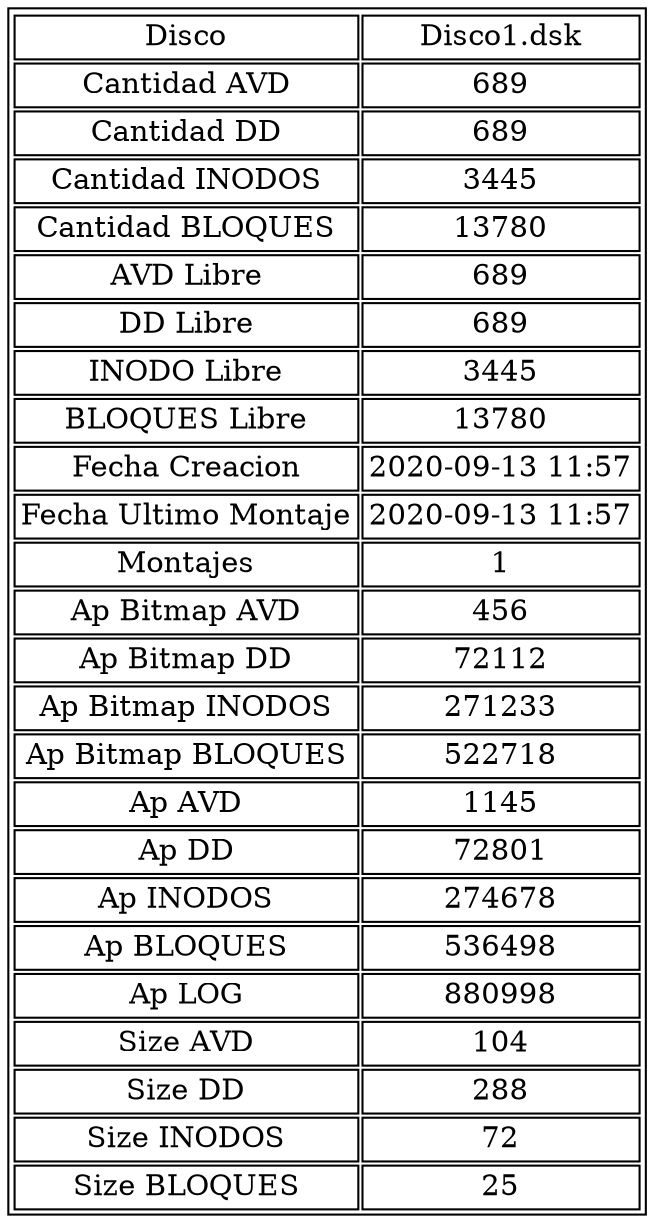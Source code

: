 digraph g{
node [shape=plain] 
 a0 [label=<<TABLE><TR><TD>Disco</TD><TD>Disco1.dsk</TD></TR><TR><TD>Cantidad AVD</TD><TD>689</TD></TR><TR><TD>Cantidad DD</TD><TD>689</TD></TR><TR><TD>Cantidad INODOS</TD><TD>3445</TD></TR><TR><TD>Cantidad BLOQUES</TD><TD>13780</TD></TR><TR><TD>AVD Libre</TD><TD>689</TD></TR><TR><TD>DD Libre</TD><TD>689</TD></TR><TR><TD>INODO Libre</TD><TD>3445</TD></TR><TR><TD>BLOQUES Libre</TD><TD>13780</TD></TR><TR><TD>Fecha Creacion</TD><TD>2020-09-13 11:57</TD></TR><TR><TD>Fecha Ultimo Montaje</TD><TD>2020-09-13 11:57</TD></TR><TR><TD>Montajes</TD><TD>1</TD></TR><TR><TD>Ap Bitmap AVD</TD><TD>456</TD></TR><TR><TD>Ap Bitmap DD</TD><TD>72112</TD></TR><TR><TD>Ap Bitmap INODOS</TD><TD>271233</TD></TR><TR><TD>Ap Bitmap BLOQUES</TD><TD>522718</TD></TR><TR><TD>Ap AVD</TD><TD>1145</TD></TR><TR><TD>Ap DD</TD><TD>72801</TD></TR><TR><TD>Ap INODOS</TD><TD>274678</TD></TR><TR><TD>Ap BLOQUES</TD><TD>536498</TD></TR><TR><TD>Ap LOG</TD><TD>880998</TD></TR><TR><TD>Size AVD</TD><TD>104</TD></TR><TR><TD>Size DD</TD><TD>288</TD></TR><TR><TD>Size INODOS</TD><TD>72</TD></TR><TR><TD>Size BLOQUES</TD><TD>25</TD></TR>
</TABLE>>];

}
